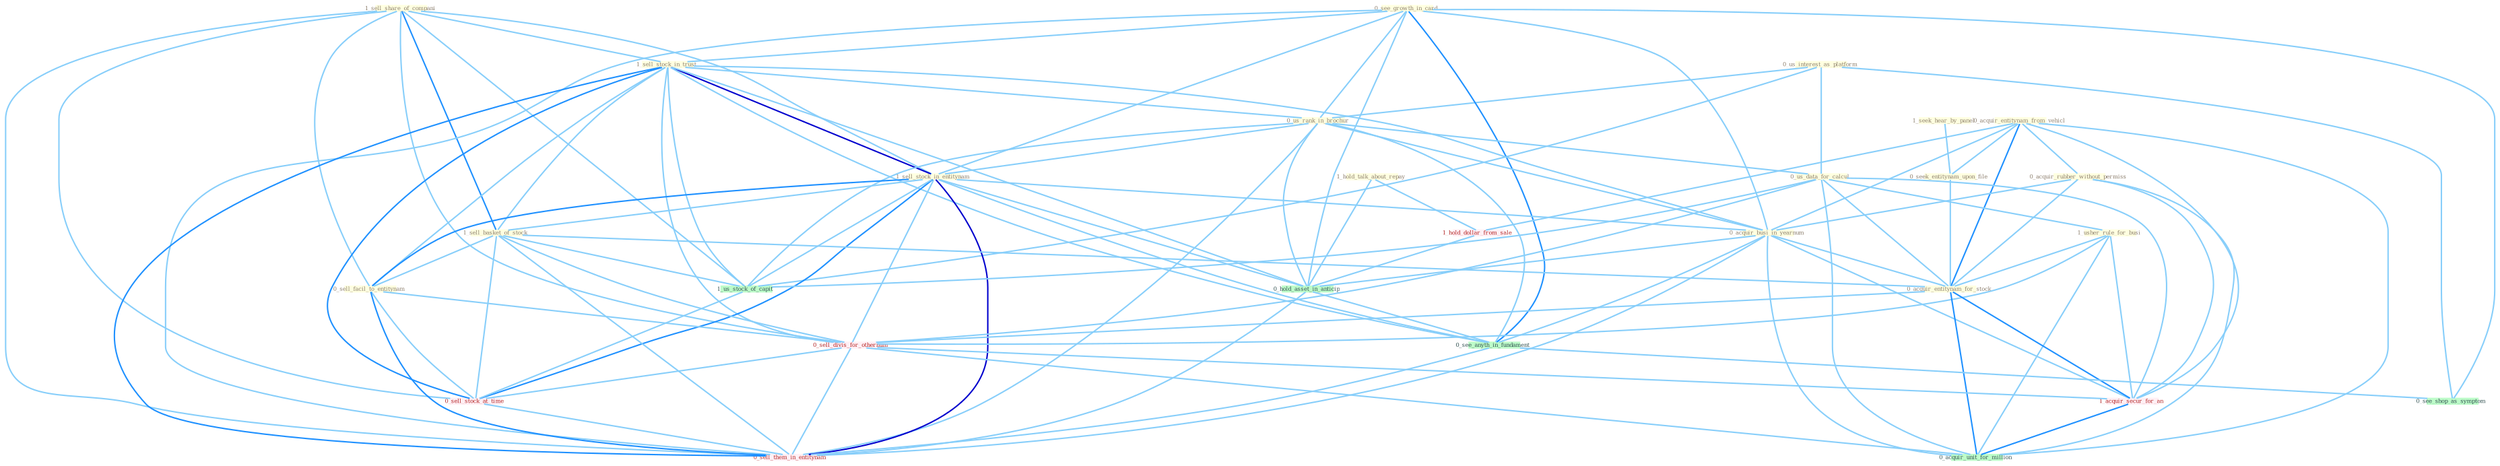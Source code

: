Graph G{ 
    node
    [shape=polygon,style=filled,width=.5,height=.06,color="#BDFCC9",fixedsize=true,fontsize=4,
    fontcolor="#2f4f4f"];
    {node
    [color="#ffffe0", fontcolor="#8b7d6b"] "1_sell_share_of_compani " "0_us_interest_as_platform " "0_see_growth_in_card " "1_seek_hear_by_panel " "1_sell_stock_in_trust " "0_acquir_entitynam_from_vehicl " "0_us_rank_in_brochur " "1_sell_stock_in_entitynam " "0_us_data_for_calcul " "1_usher_rule_for_busi " "0_seek_entitynam_upon_file " "1_hold_talk_about_repay " "0_acquir_rubber_without_permiss " "1_sell_basket_of_stock " "0_acquir_busi_in_yearnum " "0_sell_facil_to_entitynam " "0_acquir_entitynam_for_stock "}
{node [color="#fff0f5", fontcolor="#b22222"] "0_sell_divis_for_othernum " "1_acquir_secur_for_an " "1_hold_dollar_from_sale " "0_sell_stock_at_time " "0_sell_them_in_entitynam "}
edge [color="#B0E2FF"];

	"1_sell_share_of_compani " -- "1_sell_stock_in_trust " [w="1", color="#87cefa" ];
	"1_sell_share_of_compani " -- "1_sell_stock_in_entitynam " [w="1", color="#87cefa" ];
	"1_sell_share_of_compani " -- "1_sell_basket_of_stock " [w="2", color="#1e90ff" , len=0.8];
	"1_sell_share_of_compani " -- "0_sell_facil_to_entitynam " [w="1", color="#87cefa" ];
	"1_sell_share_of_compani " -- "0_sell_divis_for_othernum " [w="1", color="#87cefa" ];
	"1_sell_share_of_compani " -- "1_us_stock_of_capit " [w="1", color="#87cefa" ];
	"1_sell_share_of_compani " -- "0_sell_stock_at_time " [w="1", color="#87cefa" ];
	"1_sell_share_of_compani " -- "0_sell_them_in_entitynam " [w="1", color="#87cefa" ];
	"0_us_interest_as_platform " -- "0_us_rank_in_brochur " [w="1", color="#87cefa" ];
	"0_us_interest_as_platform " -- "0_us_data_for_calcul " [w="1", color="#87cefa" ];
	"0_us_interest_as_platform " -- "1_us_stock_of_capit " [w="1", color="#87cefa" ];
	"0_us_interest_as_platform " -- "0_see_shop_as_symptom " [w="1", color="#87cefa" ];
	"0_see_growth_in_card " -- "1_sell_stock_in_trust " [w="1", color="#87cefa" ];
	"0_see_growth_in_card " -- "0_us_rank_in_brochur " [w="1", color="#87cefa" ];
	"0_see_growth_in_card " -- "1_sell_stock_in_entitynam " [w="1", color="#87cefa" ];
	"0_see_growth_in_card " -- "0_acquir_busi_in_yearnum " [w="1", color="#87cefa" ];
	"0_see_growth_in_card " -- "0_hold_asset_in_anticip " [w="1", color="#87cefa" ];
	"0_see_growth_in_card " -- "0_see_anyth_in_fundament " [w="2", color="#1e90ff" , len=0.8];
	"0_see_growth_in_card " -- "0_see_shop_as_symptom " [w="1", color="#87cefa" ];
	"0_see_growth_in_card " -- "0_sell_them_in_entitynam " [w="1", color="#87cefa" ];
	"1_seek_hear_by_panel " -- "0_seek_entitynam_upon_file " [w="1", color="#87cefa" ];
	"1_sell_stock_in_trust " -- "0_us_rank_in_brochur " [w="1", color="#87cefa" ];
	"1_sell_stock_in_trust " -- "1_sell_stock_in_entitynam " [w="3", color="#0000cd" , len=0.6];
	"1_sell_stock_in_trust " -- "1_sell_basket_of_stock " [w="1", color="#87cefa" ];
	"1_sell_stock_in_trust " -- "0_acquir_busi_in_yearnum " [w="1", color="#87cefa" ];
	"1_sell_stock_in_trust " -- "0_sell_facil_to_entitynam " [w="1", color="#87cefa" ];
	"1_sell_stock_in_trust " -- "0_sell_divis_for_othernum " [w="1", color="#87cefa" ];
	"1_sell_stock_in_trust " -- "1_us_stock_of_capit " [w="1", color="#87cefa" ];
	"1_sell_stock_in_trust " -- "0_hold_asset_in_anticip " [w="1", color="#87cefa" ];
	"1_sell_stock_in_trust " -- "0_sell_stock_at_time " [w="2", color="#1e90ff" , len=0.8];
	"1_sell_stock_in_trust " -- "0_see_anyth_in_fundament " [w="1", color="#87cefa" ];
	"1_sell_stock_in_trust " -- "0_sell_them_in_entitynam " [w="2", color="#1e90ff" , len=0.8];
	"0_acquir_entitynam_from_vehicl " -- "0_seek_entitynam_upon_file " [w="1", color="#87cefa" ];
	"0_acquir_entitynam_from_vehicl " -- "0_acquir_rubber_without_permiss " [w="1", color="#87cefa" ];
	"0_acquir_entitynam_from_vehicl " -- "0_acquir_busi_in_yearnum " [w="1", color="#87cefa" ];
	"0_acquir_entitynam_from_vehicl " -- "0_acquir_entitynam_for_stock " [w="2", color="#1e90ff" , len=0.8];
	"0_acquir_entitynam_from_vehicl " -- "1_acquir_secur_for_an " [w="1", color="#87cefa" ];
	"0_acquir_entitynam_from_vehicl " -- "1_hold_dollar_from_sale " [w="1", color="#87cefa" ];
	"0_acquir_entitynam_from_vehicl " -- "0_acquir_unit_for_million " [w="1", color="#87cefa" ];
	"0_us_rank_in_brochur " -- "1_sell_stock_in_entitynam " [w="1", color="#87cefa" ];
	"0_us_rank_in_brochur " -- "0_us_data_for_calcul " [w="1", color="#87cefa" ];
	"0_us_rank_in_brochur " -- "0_acquir_busi_in_yearnum " [w="1", color="#87cefa" ];
	"0_us_rank_in_brochur " -- "1_us_stock_of_capit " [w="1", color="#87cefa" ];
	"0_us_rank_in_brochur " -- "0_hold_asset_in_anticip " [w="1", color="#87cefa" ];
	"0_us_rank_in_brochur " -- "0_see_anyth_in_fundament " [w="1", color="#87cefa" ];
	"0_us_rank_in_brochur " -- "0_sell_them_in_entitynam " [w="1", color="#87cefa" ];
	"1_sell_stock_in_entitynam " -- "1_sell_basket_of_stock " [w="1", color="#87cefa" ];
	"1_sell_stock_in_entitynam " -- "0_acquir_busi_in_yearnum " [w="1", color="#87cefa" ];
	"1_sell_stock_in_entitynam " -- "0_sell_facil_to_entitynam " [w="2", color="#1e90ff" , len=0.8];
	"1_sell_stock_in_entitynam " -- "0_sell_divis_for_othernum " [w="1", color="#87cefa" ];
	"1_sell_stock_in_entitynam " -- "1_us_stock_of_capit " [w="1", color="#87cefa" ];
	"1_sell_stock_in_entitynam " -- "0_hold_asset_in_anticip " [w="1", color="#87cefa" ];
	"1_sell_stock_in_entitynam " -- "0_sell_stock_at_time " [w="2", color="#1e90ff" , len=0.8];
	"1_sell_stock_in_entitynam " -- "0_see_anyth_in_fundament " [w="1", color="#87cefa" ];
	"1_sell_stock_in_entitynam " -- "0_sell_them_in_entitynam " [w="3", color="#0000cd" , len=0.6];
	"0_us_data_for_calcul " -- "1_usher_rule_for_busi " [w="1", color="#87cefa" ];
	"0_us_data_for_calcul " -- "0_acquir_entitynam_for_stock " [w="1", color="#87cefa" ];
	"0_us_data_for_calcul " -- "0_sell_divis_for_othernum " [w="1", color="#87cefa" ];
	"0_us_data_for_calcul " -- "1_acquir_secur_for_an " [w="1", color="#87cefa" ];
	"0_us_data_for_calcul " -- "1_us_stock_of_capit " [w="1", color="#87cefa" ];
	"0_us_data_for_calcul " -- "0_acquir_unit_for_million " [w="1", color="#87cefa" ];
	"1_usher_rule_for_busi " -- "0_acquir_entitynam_for_stock " [w="1", color="#87cefa" ];
	"1_usher_rule_for_busi " -- "0_sell_divis_for_othernum " [w="1", color="#87cefa" ];
	"1_usher_rule_for_busi " -- "1_acquir_secur_for_an " [w="1", color="#87cefa" ];
	"1_usher_rule_for_busi " -- "0_acquir_unit_for_million " [w="1", color="#87cefa" ];
	"0_seek_entitynam_upon_file " -- "0_acquir_entitynam_for_stock " [w="1", color="#87cefa" ];
	"1_hold_talk_about_repay " -- "1_hold_dollar_from_sale " [w="1", color="#87cefa" ];
	"1_hold_talk_about_repay " -- "0_hold_asset_in_anticip " [w="1", color="#87cefa" ];
	"0_acquir_rubber_without_permiss " -- "0_acquir_busi_in_yearnum " [w="1", color="#87cefa" ];
	"0_acquir_rubber_without_permiss " -- "0_acquir_entitynam_for_stock " [w="1", color="#87cefa" ];
	"0_acquir_rubber_without_permiss " -- "1_acquir_secur_for_an " [w="1", color="#87cefa" ];
	"0_acquir_rubber_without_permiss " -- "0_acquir_unit_for_million " [w="1", color="#87cefa" ];
	"1_sell_basket_of_stock " -- "0_sell_facil_to_entitynam " [w="1", color="#87cefa" ];
	"1_sell_basket_of_stock " -- "0_acquir_entitynam_for_stock " [w="1", color="#87cefa" ];
	"1_sell_basket_of_stock " -- "0_sell_divis_for_othernum " [w="1", color="#87cefa" ];
	"1_sell_basket_of_stock " -- "1_us_stock_of_capit " [w="1", color="#87cefa" ];
	"1_sell_basket_of_stock " -- "0_sell_stock_at_time " [w="1", color="#87cefa" ];
	"1_sell_basket_of_stock " -- "0_sell_them_in_entitynam " [w="1", color="#87cefa" ];
	"0_acquir_busi_in_yearnum " -- "0_acquir_entitynam_for_stock " [w="1", color="#87cefa" ];
	"0_acquir_busi_in_yearnum " -- "1_acquir_secur_for_an " [w="1", color="#87cefa" ];
	"0_acquir_busi_in_yearnum " -- "0_hold_asset_in_anticip " [w="1", color="#87cefa" ];
	"0_acquir_busi_in_yearnum " -- "0_see_anyth_in_fundament " [w="1", color="#87cefa" ];
	"0_acquir_busi_in_yearnum " -- "0_acquir_unit_for_million " [w="1", color="#87cefa" ];
	"0_acquir_busi_in_yearnum " -- "0_sell_them_in_entitynam " [w="1", color="#87cefa" ];
	"0_sell_facil_to_entitynam " -- "0_sell_divis_for_othernum " [w="1", color="#87cefa" ];
	"0_sell_facil_to_entitynam " -- "0_sell_stock_at_time " [w="1", color="#87cefa" ];
	"0_sell_facil_to_entitynam " -- "0_sell_them_in_entitynam " [w="2", color="#1e90ff" , len=0.8];
	"0_acquir_entitynam_for_stock " -- "0_sell_divis_for_othernum " [w="1", color="#87cefa" ];
	"0_acquir_entitynam_for_stock " -- "1_acquir_secur_for_an " [w="2", color="#1e90ff" , len=0.8];
	"0_acquir_entitynam_for_stock " -- "0_acquir_unit_for_million " [w="2", color="#1e90ff" , len=0.8];
	"0_sell_divis_for_othernum " -- "1_acquir_secur_for_an " [w="1", color="#87cefa" ];
	"0_sell_divis_for_othernum " -- "0_sell_stock_at_time " [w="1", color="#87cefa" ];
	"0_sell_divis_for_othernum " -- "0_acquir_unit_for_million " [w="1", color="#87cefa" ];
	"0_sell_divis_for_othernum " -- "0_sell_them_in_entitynam " [w="1", color="#87cefa" ];
	"1_acquir_secur_for_an " -- "0_acquir_unit_for_million " [w="2", color="#1e90ff" , len=0.8];
	"1_us_stock_of_capit " -- "0_sell_stock_at_time " [w="1", color="#87cefa" ];
	"1_hold_dollar_from_sale " -- "0_hold_asset_in_anticip " [w="1", color="#87cefa" ];
	"0_hold_asset_in_anticip " -- "0_see_anyth_in_fundament " [w="1", color="#87cefa" ];
	"0_hold_asset_in_anticip " -- "0_sell_them_in_entitynam " [w="1", color="#87cefa" ];
	"0_sell_stock_at_time " -- "0_sell_them_in_entitynam " [w="1", color="#87cefa" ];
	"0_see_anyth_in_fundament " -- "0_see_shop_as_symptom " [w="1", color="#87cefa" ];
	"0_see_anyth_in_fundament " -- "0_sell_them_in_entitynam " [w="1", color="#87cefa" ];
}